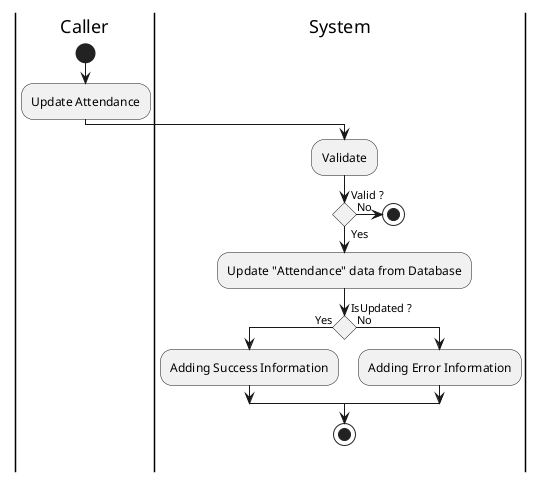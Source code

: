 @startuml UpdateAttendance

skinparam ConditionEndStyle hline
skinparam conditionStyle diamond
skinparam Monochrome true
skinparam Shadowing false

|Caller|
start
:Update Attendance;

|System|
:Validate;

if (Valid ?) then (Yes)
    :Update "Attendance" data from Database;

    if (IsUpdated ?) then (Yes)
        :Adding Success Information;
    else (No)
        :Adding Error Information;
    endif
    
    stop
else (No)
    stop
endif

@enduml